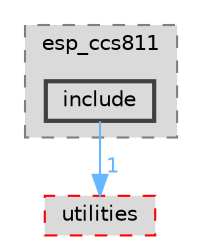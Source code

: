 digraph "components/peripherals/i2c/esp_ccs811/include"
{
 // LATEX_PDF_SIZE
  bgcolor="transparent";
  edge [fontname=Helvetica,fontsize=10,labelfontname=Helvetica,labelfontsize=10];
  node [fontname=Helvetica,fontsize=10,shape=box,height=0.2,width=0.4];
  compound=true
  subgraph clusterdir_f9c34edc5fbca8f83767e0169852f9f6 {
    graph [ bgcolor="#dadada", pencolor="grey50", label="esp_ccs811", fontname=Helvetica,fontsize=10 style="filled,dashed", URL="dir_f9c34edc5fbca8f83767e0169852f9f6.html",tooltip=""]
  dir_53babab70bc1a378bab189414ee054c7 [label="include", fillcolor="#dadada", color="grey25", style="filled,bold", URL="dir_53babab70bc1a378bab189414ee054c7.html",tooltip=""];
  }
  dir_59ed5374a4f6b52e0256717e78b786a3 [label="utilities", fillcolor="#dadada", color="red", style="filled,dashed", URL="dir_59ed5374a4f6b52e0256717e78b786a3.html",tooltip=""];
  dir_53babab70bc1a378bab189414ee054c7->dir_59ed5374a4f6b52e0256717e78b786a3 [headlabel="1", labeldistance=1.5 headhref="dir_000050_000086.html" href="dir_000050_000086.html" color="steelblue1" fontcolor="steelblue1"];
}
